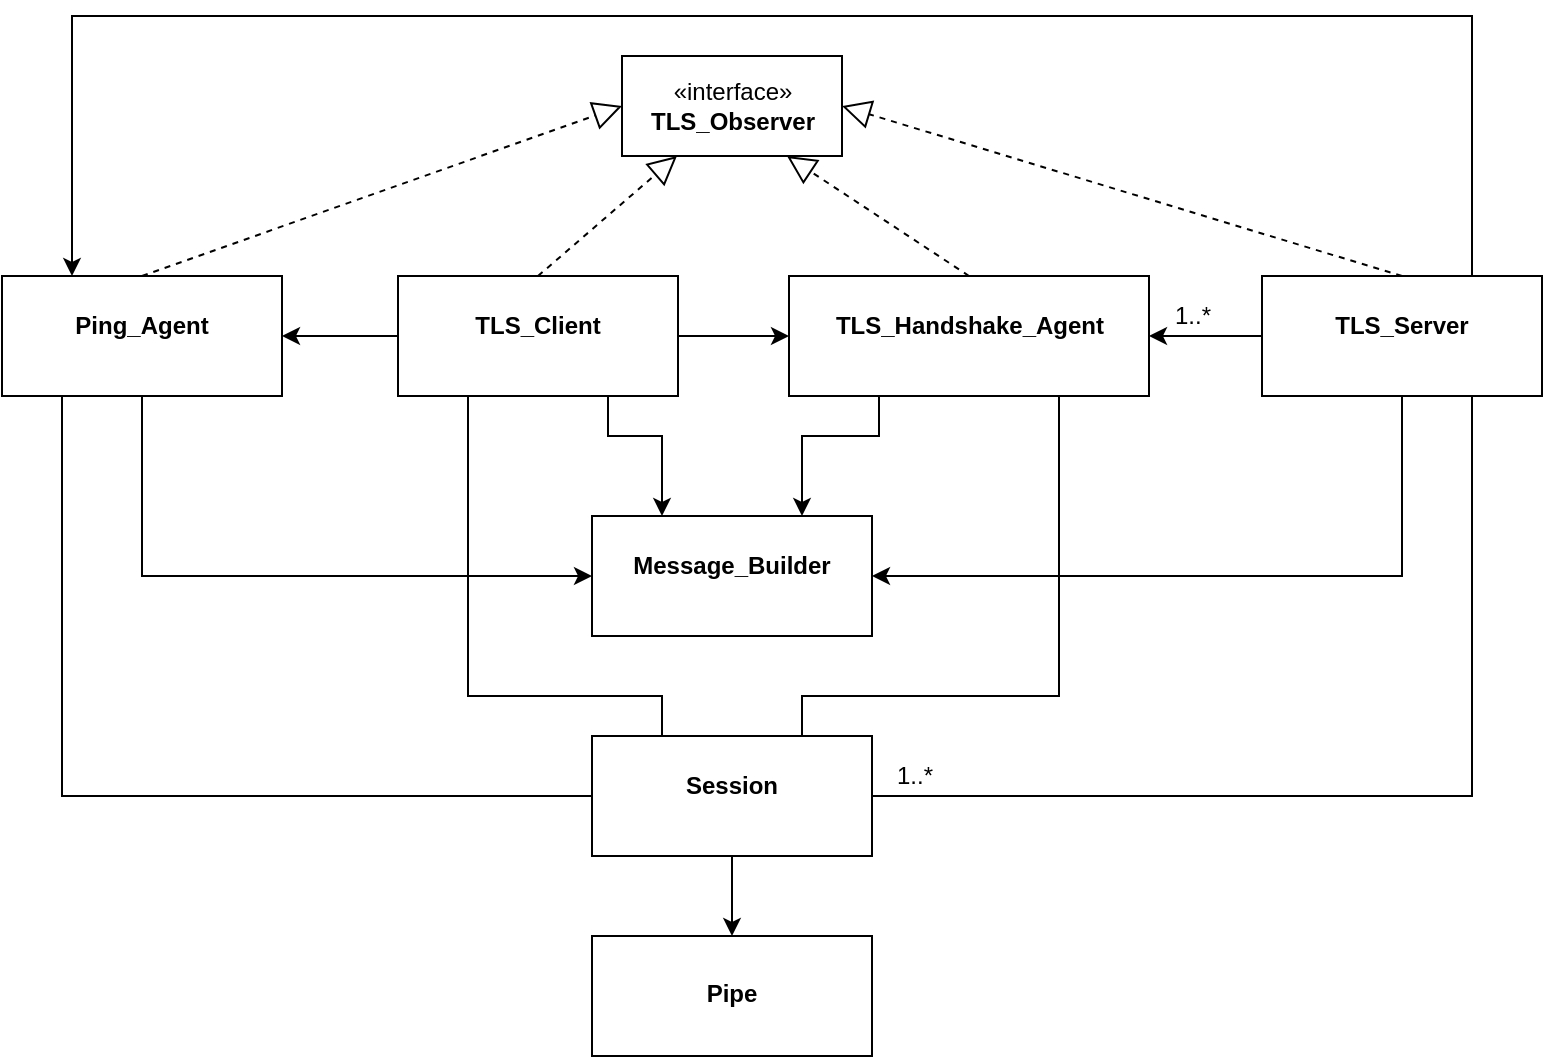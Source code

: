 <mxfile version="17.2.4" type="device"><diagram id="3uNoThBIliUnEse3nKem" name="Page-1"><mxGraphModel dx="1426" dy="905" grid="1" gridSize="10" guides="1" tooltips="1" connect="1" arrows="1" fold="1" page="1" pageScale="1" pageWidth="827" pageHeight="1169" math="0" shadow="0"><root><mxCell id="0"/><mxCell id="1" parent="0"/><mxCell id="1mW-7NosJjP2J_cMeypc-18" style="edgeStyle=orthogonalEdgeStyle;rounded=0;orthogonalLoop=1;jettySize=auto;html=1;entryX=0.5;entryY=0;entryDx=0;entryDy=0;startArrow=none;startFill=0;exitX=0.5;exitY=1;exitDx=0;exitDy=0;endArrow=classic;endFill=1;" parent="1" source="1mW-7NosJjP2J_cMeypc-24" target="1mW-7NosJjP2J_cMeypc-23" edge="1"><mxGeometry relative="1" as="geometry"/></mxCell><mxCell id="1mW-7NosJjP2J_cMeypc-1" value="" style="endArrow=block;dashed=1;endFill=0;endSize=12;html=1;rounded=0;entryX=0.25;entryY=1;entryDx=0;entryDy=0;exitX=0.5;exitY=0;exitDx=0;exitDy=0;" parent="1" source="1mW-7NosJjP2J_cMeypc-28" target="1mW-7NosJjP2J_cMeypc-22" edge="1"><mxGeometry width="160" relative="1" as="geometry"><mxPoint x="453" y="960" as="sourcePoint"/><mxPoint x="613" y="960" as="targetPoint"/></mxGeometry></mxCell><mxCell id="1mW-7NosJjP2J_cMeypc-2" value="" style="endArrow=block;dashed=1;endFill=0;endSize=12;html=1;rounded=0;exitX=0.5;exitY=0;exitDx=0;exitDy=0;entryX=0.75;entryY=1;entryDx=0;entryDy=0;" parent="1" source="1mW-7NosJjP2J_cMeypc-30" target="1mW-7NosJjP2J_cMeypc-22" edge="1"><mxGeometry width="160" relative="1" as="geometry"><mxPoint x="83" y="260" as="sourcePoint"/><mxPoint x="333" y="120" as="targetPoint"/></mxGeometry></mxCell><mxCell id="1mW-7NosJjP2J_cMeypc-3" value="" style="endArrow=block;dashed=1;endFill=0;endSize=12;html=1;rounded=0;exitX=0.5;exitY=0;exitDx=0;exitDy=0;entryX=1;entryY=0.5;entryDx=0;entryDy=0;" parent="1" source="1mW-7NosJjP2J_cMeypc-29" target="1mW-7NosJjP2J_cMeypc-22" edge="1"><mxGeometry width="160" relative="1" as="geometry"><mxPoint x="553" y="260" as="sourcePoint"/><mxPoint x="440.5" y="130" as="targetPoint"/></mxGeometry></mxCell><mxCell id="1mW-7NosJjP2J_cMeypc-22" value="«interface»&lt;br&gt;&lt;b&gt;TLS_Observer&lt;/b&gt;" style="html=1;" parent="1" vertex="1"><mxGeometry x="330" y="50" width="110" height="50" as="geometry"/></mxCell><mxCell id="1mW-7NosJjP2J_cMeypc-23" value="&lt;p style=&quot;margin: 0px ; margin-top: 4px ; text-align: center&quot;&gt;&lt;br&gt;&lt;/p&gt;&lt;p style=&quot;margin: 0px ; margin-top: 4px ; text-align: center&quot;&gt;&lt;b&gt;Pipe&lt;/b&gt;&lt;/p&gt;" style="verticalAlign=top;align=left;overflow=fill;fontSize=12;fontFamily=Helvetica;html=1;" parent="1" vertex="1"><mxGeometry x="315" y="490" width="140" height="60" as="geometry"/></mxCell><mxCell id="1mW-7NosJjP2J_cMeypc-24" value="&lt;p style=&quot;margin: 0px ; margin-top: 4px ; text-align: center&quot;&gt;&lt;br&gt;&lt;b&gt;Session&lt;/b&gt;&lt;/p&gt;" style="verticalAlign=top;align=left;overflow=fill;fontSize=12;fontFamily=Helvetica;html=1;" parent="1" vertex="1"><mxGeometry x="315" y="390" width="140" height="60" as="geometry"/></mxCell><mxCell id="1mW-7NosJjP2J_cMeypc-25" value="&lt;p style=&quot;margin: 0px ; margin-top: 4px ; text-align: center&quot;&gt;&lt;br&gt;&lt;span style=&quot;font-weight: 700&quot;&gt;Message_Builder&lt;/span&gt;&lt;br&gt;&lt;/p&gt;" style="verticalAlign=top;align=left;overflow=fill;fontSize=12;fontFamily=Helvetica;html=1;" parent="1" vertex="1"><mxGeometry x="315" y="280" width="140" height="60" as="geometry"/></mxCell><mxCell id="1mW-7NosJjP2J_cMeypc-31" style="edgeStyle=orthogonalEdgeStyle;rounded=0;orthogonalLoop=1;jettySize=auto;html=1;entryX=0;entryY=0.5;entryDx=0;entryDy=0;startArrow=none;startFill=0;strokeColor=default;" parent="1" source="1mW-7NosJjP2J_cMeypc-28" target="1mW-7NosJjP2J_cMeypc-30" edge="1"><mxGeometry relative="1" as="geometry"/></mxCell><mxCell id="Pfq886I2f6oB0slxvnGx-5" style="edgeStyle=orthogonalEdgeStyle;rounded=0;orthogonalLoop=1;jettySize=auto;html=1;entryX=1;entryY=0.5;entryDx=0;entryDy=0;" parent="1" source="1mW-7NosJjP2J_cMeypc-28" target="Pfq886I2f6oB0slxvnGx-1" edge="1"><mxGeometry relative="1" as="geometry"/></mxCell><mxCell id="Pfq886I2f6oB0slxvnGx-9" style="edgeStyle=orthogonalEdgeStyle;rounded=0;orthogonalLoop=1;jettySize=auto;html=1;exitX=0.75;exitY=1;exitDx=0;exitDy=0;entryX=0.25;entryY=0;entryDx=0;entryDy=0;endArrow=classic;endFill=1;" parent="1" source="1mW-7NosJjP2J_cMeypc-28" target="1mW-7NosJjP2J_cMeypc-25" edge="1"><mxGeometry relative="1" as="geometry"><Array as="points"><mxPoint x="323" y="240"/><mxPoint x="350" y="240"/></Array></mxGeometry></mxCell><mxCell id="Pfq886I2f6oB0slxvnGx-15" style="edgeStyle=orthogonalEdgeStyle;rounded=0;orthogonalLoop=1;jettySize=auto;html=1;exitX=0.25;exitY=1;exitDx=0;exitDy=0;entryX=0.25;entryY=0;entryDx=0;entryDy=0;endArrow=none;endFill=0;" parent="1" source="1mW-7NosJjP2J_cMeypc-28" target="1mW-7NosJjP2J_cMeypc-24" edge="1"><mxGeometry relative="1" as="geometry"><Array as="points"><mxPoint x="253" y="370"/><mxPoint x="350" y="370"/></Array></mxGeometry></mxCell><mxCell id="1mW-7NosJjP2J_cMeypc-28" value="&lt;p style=&quot;margin: 0px ; margin-top: 4px ; text-align: center&quot;&gt;&lt;br&gt;&lt;b&gt;TLS_Client&lt;/b&gt;&lt;/p&gt;" style="verticalAlign=top;align=left;overflow=fill;fontSize=12;fontFamily=Helvetica;html=1;" parent="1" vertex="1"><mxGeometry x="218" y="160" width="140" height="60" as="geometry"/></mxCell><mxCell id="Pfq886I2f6oB0slxvnGx-3" style="edgeStyle=orthogonalEdgeStyle;rounded=0;orthogonalLoop=1;jettySize=auto;html=1;entryX=1;entryY=0.5;entryDx=0;entryDy=0;" parent="1" source="1mW-7NosJjP2J_cMeypc-29" target="1mW-7NosJjP2J_cMeypc-30" edge="1"><mxGeometry relative="1" as="geometry"/></mxCell><mxCell id="Pfq886I2f6oB0slxvnGx-6" style="edgeStyle=orthogonalEdgeStyle;rounded=0;orthogonalLoop=1;jettySize=auto;html=1;exitX=0.75;exitY=0;exitDx=0;exitDy=0;entryX=0.25;entryY=0;entryDx=0;entryDy=0;" parent="1" source="1mW-7NosJjP2J_cMeypc-29" target="Pfq886I2f6oB0slxvnGx-1" edge="1"><mxGeometry relative="1" as="geometry"><Array as="points"><mxPoint x="755" y="30"/><mxPoint x="55" y="30"/></Array></mxGeometry></mxCell><mxCell id="Pfq886I2f6oB0slxvnGx-8" style="edgeStyle=orthogonalEdgeStyle;rounded=0;orthogonalLoop=1;jettySize=auto;html=1;entryX=1;entryY=0.5;entryDx=0;entryDy=0;endArrow=classic;endFill=1;startArrow=none;startFill=0;" parent="1" source="1mW-7NosJjP2J_cMeypc-29" target="1mW-7NosJjP2J_cMeypc-25" edge="1"><mxGeometry relative="1" as="geometry"><Array as="points"><mxPoint x="720" y="310"/></Array></mxGeometry></mxCell><mxCell id="Pfq886I2f6oB0slxvnGx-13" style="edgeStyle=orthogonalEdgeStyle;rounded=0;orthogonalLoop=1;jettySize=auto;html=1;exitX=0.75;exitY=1;exitDx=0;exitDy=0;entryX=1;entryY=0.5;entryDx=0;entryDy=0;endArrow=none;endFill=0;" parent="1" source="1mW-7NosJjP2J_cMeypc-29" target="1mW-7NosJjP2J_cMeypc-24" edge="1"><mxGeometry relative="1" as="geometry"/></mxCell><mxCell id="1mW-7NosJjP2J_cMeypc-29" value="&lt;p style=&quot;margin: 0px ; margin-top: 4px ; text-align: center&quot;&gt;&lt;br&gt;&lt;b&gt;TLS_Server&lt;/b&gt;&lt;/p&gt;" style="verticalAlign=top;align=left;overflow=fill;fontSize=12;fontFamily=Helvetica;html=1;" parent="1" vertex="1"><mxGeometry x="650" y="160" width="140" height="60" as="geometry"/></mxCell><mxCell id="Pfq886I2f6oB0slxvnGx-10" style="edgeStyle=orthogonalEdgeStyle;rounded=0;orthogonalLoop=1;jettySize=auto;html=1;exitX=0.25;exitY=1;exitDx=0;exitDy=0;entryX=0.75;entryY=0;entryDx=0;entryDy=0;endArrow=classic;endFill=1;" parent="1" source="1mW-7NosJjP2J_cMeypc-30" target="1mW-7NosJjP2J_cMeypc-25" edge="1"><mxGeometry relative="1" as="geometry"><Array as="points"><mxPoint x="459" y="240"/><mxPoint x="420" y="240"/></Array></mxGeometry></mxCell><mxCell id="Pfq886I2f6oB0slxvnGx-14" style="edgeStyle=orthogonalEdgeStyle;rounded=0;orthogonalLoop=1;jettySize=auto;html=1;exitX=0.75;exitY=1;exitDx=0;exitDy=0;entryX=0.75;entryY=0;entryDx=0;entryDy=0;endArrow=none;endFill=0;" parent="1" source="1mW-7NosJjP2J_cMeypc-30" target="1mW-7NosJjP2J_cMeypc-24" edge="1"><mxGeometry relative="1" as="geometry"><Array as="points"><mxPoint x="549" y="370"/><mxPoint x="420" y="370"/></Array></mxGeometry></mxCell><mxCell id="1mW-7NosJjP2J_cMeypc-30" value="&lt;p style=&quot;margin: 0px ; margin-top: 4px ; text-align: center&quot;&gt;&lt;br&gt;&lt;b&gt;TLS_Handshake_Agent&lt;/b&gt;&lt;/p&gt;" style="verticalAlign=top;align=left;overflow=fill;fontSize=12;fontFamily=Helvetica;html=1;" parent="1" vertex="1"><mxGeometry x="413.5" y="160" width="180" height="60" as="geometry"/></mxCell><mxCell id="3xBYM4uyMFhoSHaFaykG-2" value="1..*" style="text;html=1;align=center;verticalAlign=middle;resizable=0;points=[];autosize=1;strokeColor=none;fillColor=none;" parent="1" vertex="1"><mxGeometry x="461" y="400" width="30" height="20" as="geometry"/></mxCell><mxCell id="Pfq886I2f6oB0slxvnGx-7" style="edgeStyle=orthogonalEdgeStyle;rounded=0;orthogonalLoop=1;jettySize=auto;html=1;exitX=0.5;exitY=1;exitDx=0;exitDy=0;entryX=0;entryY=0.5;entryDx=0;entryDy=0;endArrow=classic;endFill=1;" parent="1" source="Pfq886I2f6oB0slxvnGx-1" target="1mW-7NosJjP2J_cMeypc-25" edge="1"><mxGeometry relative="1" as="geometry"/></mxCell><mxCell id="Pfq886I2f6oB0slxvnGx-12" style="edgeStyle=orthogonalEdgeStyle;rounded=0;orthogonalLoop=1;jettySize=auto;html=1;entryX=0;entryY=0.5;entryDx=0;entryDy=0;endArrow=none;endFill=0;" parent="1" source="Pfq886I2f6oB0slxvnGx-1" target="1mW-7NosJjP2J_cMeypc-24" edge="1"><mxGeometry relative="1" as="geometry"><Array as="points"><mxPoint x="50" y="420"/></Array></mxGeometry></mxCell><mxCell id="Pfq886I2f6oB0slxvnGx-1" value="&lt;p style=&quot;margin: 0px ; margin-top: 4px ; text-align: center&quot;&gt;&lt;br&gt;&lt;b&gt;Ping_Agent&lt;/b&gt;&lt;/p&gt;" style="verticalAlign=top;align=left;overflow=fill;fontSize=12;fontFamily=Helvetica;html=1;" parent="1" vertex="1"><mxGeometry x="20" y="160" width="140" height="60" as="geometry"/></mxCell><mxCell id="Pfq886I2f6oB0slxvnGx-2" value="" style="endArrow=block;dashed=1;endFill=0;endSize=12;html=1;rounded=0;exitX=0.5;exitY=0;exitDx=0;exitDy=0;entryX=0;entryY=0.5;entryDx=0;entryDy=0;" parent="1" source="Pfq886I2f6oB0slxvnGx-1" target="1mW-7NosJjP2J_cMeypc-22" edge="1"><mxGeometry width="160" relative="1" as="geometry"><mxPoint x="330" y="370" as="sourcePoint"/><mxPoint x="490" y="370" as="targetPoint"/></mxGeometry></mxCell><mxCell id="Pfq886I2f6oB0slxvnGx-4" value="1..*" style="text;html=1;align=center;verticalAlign=middle;resizable=0;points=[];autosize=1;strokeColor=none;fillColor=none;" parent="1" vertex="1"><mxGeometry x="600" y="170" width="30" height="20" as="geometry"/></mxCell></root></mxGraphModel></diagram></mxfile>